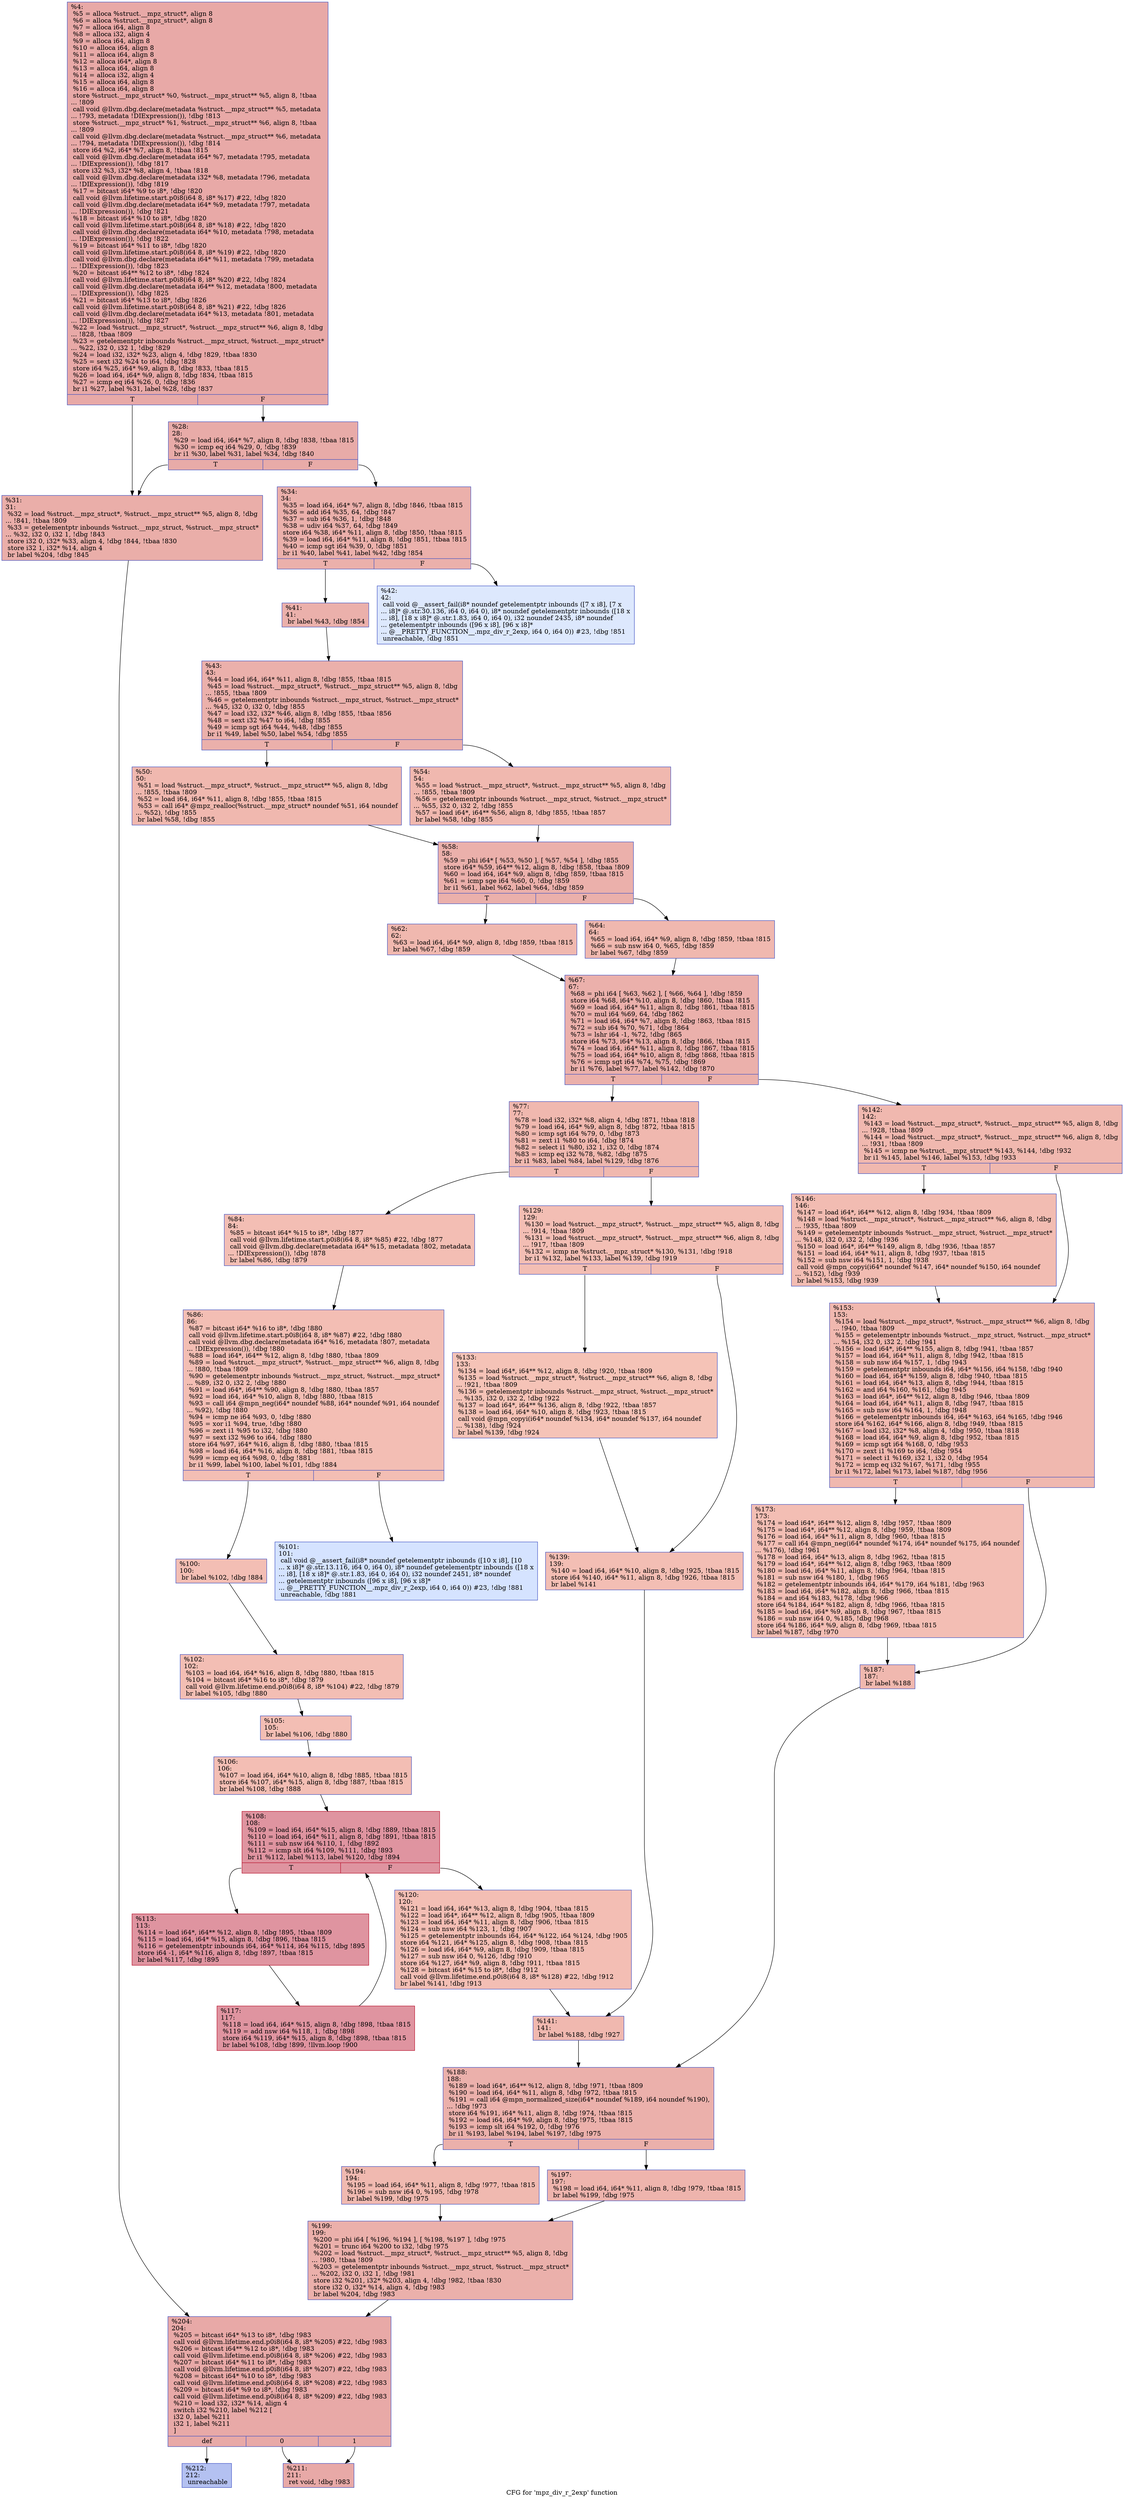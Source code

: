 digraph "CFG for 'mpz_div_r_2exp' function" {
	label="CFG for 'mpz_div_r_2exp' function";

	Node0x275c6d0 [shape=record,color="#3d50c3ff", style=filled, fillcolor="#ca3b3770",label="{%4:\l  %5 = alloca %struct.__mpz_struct*, align 8\l  %6 = alloca %struct.__mpz_struct*, align 8\l  %7 = alloca i64, align 8\l  %8 = alloca i32, align 4\l  %9 = alloca i64, align 8\l  %10 = alloca i64, align 8\l  %11 = alloca i64, align 8\l  %12 = alloca i64*, align 8\l  %13 = alloca i64, align 8\l  %14 = alloca i32, align 4\l  %15 = alloca i64, align 8\l  %16 = alloca i64, align 8\l  store %struct.__mpz_struct* %0, %struct.__mpz_struct** %5, align 8, !tbaa\l... !809\l  call void @llvm.dbg.declare(metadata %struct.__mpz_struct** %5, metadata\l... !793, metadata !DIExpression()), !dbg !813\l  store %struct.__mpz_struct* %1, %struct.__mpz_struct** %6, align 8, !tbaa\l... !809\l  call void @llvm.dbg.declare(metadata %struct.__mpz_struct** %6, metadata\l... !794, metadata !DIExpression()), !dbg !814\l  store i64 %2, i64* %7, align 8, !tbaa !815\l  call void @llvm.dbg.declare(metadata i64* %7, metadata !795, metadata\l... !DIExpression()), !dbg !817\l  store i32 %3, i32* %8, align 4, !tbaa !818\l  call void @llvm.dbg.declare(metadata i32* %8, metadata !796, metadata\l... !DIExpression()), !dbg !819\l  %17 = bitcast i64* %9 to i8*, !dbg !820\l  call void @llvm.lifetime.start.p0i8(i64 8, i8* %17) #22, !dbg !820\l  call void @llvm.dbg.declare(metadata i64* %9, metadata !797, metadata\l... !DIExpression()), !dbg !821\l  %18 = bitcast i64* %10 to i8*, !dbg !820\l  call void @llvm.lifetime.start.p0i8(i64 8, i8* %18) #22, !dbg !820\l  call void @llvm.dbg.declare(metadata i64* %10, metadata !798, metadata\l... !DIExpression()), !dbg !822\l  %19 = bitcast i64* %11 to i8*, !dbg !820\l  call void @llvm.lifetime.start.p0i8(i64 8, i8* %19) #22, !dbg !820\l  call void @llvm.dbg.declare(metadata i64* %11, metadata !799, metadata\l... !DIExpression()), !dbg !823\l  %20 = bitcast i64** %12 to i8*, !dbg !824\l  call void @llvm.lifetime.start.p0i8(i64 8, i8* %20) #22, !dbg !824\l  call void @llvm.dbg.declare(metadata i64** %12, metadata !800, metadata\l... !DIExpression()), !dbg !825\l  %21 = bitcast i64* %13 to i8*, !dbg !826\l  call void @llvm.lifetime.start.p0i8(i64 8, i8* %21) #22, !dbg !826\l  call void @llvm.dbg.declare(metadata i64* %13, metadata !801, metadata\l... !DIExpression()), !dbg !827\l  %22 = load %struct.__mpz_struct*, %struct.__mpz_struct** %6, align 8, !dbg\l... !828, !tbaa !809\l  %23 = getelementptr inbounds %struct.__mpz_struct, %struct.__mpz_struct*\l... %22, i32 0, i32 1, !dbg !829\l  %24 = load i32, i32* %23, align 4, !dbg !829, !tbaa !830\l  %25 = sext i32 %24 to i64, !dbg !828\l  store i64 %25, i64* %9, align 8, !dbg !833, !tbaa !815\l  %26 = load i64, i64* %9, align 8, !dbg !834, !tbaa !815\l  %27 = icmp eq i64 %26, 0, !dbg !836\l  br i1 %27, label %31, label %28, !dbg !837\l|{<s0>T|<s1>F}}"];
	Node0x275c6d0:s0 -> Node0x275c770;
	Node0x275c6d0:s1 -> Node0x275c720;
	Node0x275c720 [shape=record,color="#3d50c3ff", style=filled, fillcolor="#cc403a70",label="{%28:\l28:                                               \l  %29 = load i64, i64* %7, align 8, !dbg !838, !tbaa !815\l  %30 = icmp eq i64 %29, 0, !dbg !839\l  br i1 %30, label %31, label %34, !dbg !840\l|{<s0>T|<s1>F}}"];
	Node0x275c720:s0 -> Node0x275c770;
	Node0x275c720:s1 -> Node0x275c7c0;
	Node0x275c770 [shape=record,color="#3d50c3ff", style=filled, fillcolor="#d0473d70",label="{%31:\l31:                                               \l  %32 = load %struct.__mpz_struct*, %struct.__mpz_struct** %5, align 8, !dbg\l... !841, !tbaa !809\l  %33 = getelementptr inbounds %struct.__mpz_struct, %struct.__mpz_struct*\l... %32, i32 0, i32 1, !dbg !843\l  store i32 0, i32* %33, align 4, !dbg !844, !tbaa !830\l  store i32 1, i32* %14, align 4\l  br label %204, !dbg !845\l}"];
	Node0x275c770 -> Node0x275d2b0;
	Node0x275c7c0 [shape=record,color="#3d50c3ff", style=filled, fillcolor="#d24b4070",label="{%34:\l34:                                               \l  %35 = load i64, i64* %7, align 8, !dbg !846, !tbaa !815\l  %36 = add i64 %35, 64, !dbg !847\l  %37 = sub i64 %36, 1, !dbg !848\l  %38 = udiv i64 %37, 64, !dbg !849\l  store i64 %38, i64* %11, align 8, !dbg !850, !tbaa !815\l  %39 = load i64, i64* %11, align 8, !dbg !851, !tbaa !815\l  %40 = icmp sgt i64 %39, 0, !dbg !851\l  br i1 %40, label %41, label %42, !dbg !854\l|{<s0>T|<s1>F}}"];
	Node0x275c7c0:s0 -> Node0x275c810;
	Node0x275c7c0:s1 -> Node0x275c860;
	Node0x275c810 [shape=record,color="#3d50c3ff", style=filled, fillcolor="#d24b4070",label="{%41:\l41:                                               \l  br label %43, !dbg !854\l}"];
	Node0x275c810 -> Node0x275c8b0;
	Node0x275c860 [shape=record,color="#3d50c3ff", style=filled, fillcolor="#b2ccfb70",label="{%42:\l42:                                               \l  call void @__assert_fail(i8* noundef getelementptr inbounds ([7 x i8], [7 x\l... i8]* @.str.30.136, i64 0, i64 0), i8* noundef getelementptr inbounds ([18 x\l... i8], [18 x i8]* @.str.1.83, i64 0, i64 0), i32 noundef 2435, i8* noundef\l... getelementptr inbounds ([96 x i8], [96 x i8]*\l... @__PRETTY_FUNCTION__.mpz_div_r_2exp, i64 0, i64 0)) #23, !dbg !851\l  unreachable, !dbg !851\l}"];
	Node0x275c8b0 [shape=record,color="#3d50c3ff", style=filled, fillcolor="#d24b4070",label="{%43:\l43:                                               \l  %44 = load i64, i64* %11, align 8, !dbg !855, !tbaa !815\l  %45 = load %struct.__mpz_struct*, %struct.__mpz_struct** %5, align 8, !dbg\l... !855, !tbaa !809\l  %46 = getelementptr inbounds %struct.__mpz_struct, %struct.__mpz_struct*\l... %45, i32 0, i32 0, !dbg !855\l  %47 = load i32, i32* %46, align 8, !dbg !855, !tbaa !856\l  %48 = sext i32 %47 to i64, !dbg !855\l  %49 = icmp sgt i64 %44, %48, !dbg !855\l  br i1 %49, label %50, label %54, !dbg !855\l|{<s0>T|<s1>F}}"];
	Node0x275c8b0:s0 -> Node0x275c900;
	Node0x275c8b0:s1 -> Node0x275c950;
	Node0x275c900 [shape=record,color="#3d50c3ff", style=filled, fillcolor="#dc5d4a70",label="{%50:\l50:                                               \l  %51 = load %struct.__mpz_struct*, %struct.__mpz_struct** %5, align 8, !dbg\l... !855, !tbaa !809\l  %52 = load i64, i64* %11, align 8, !dbg !855, !tbaa !815\l  %53 = call i64* @mpz_realloc(%struct.__mpz_struct* noundef %51, i64 noundef\l... %52), !dbg !855\l  br label %58, !dbg !855\l}"];
	Node0x275c900 -> Node0x275c9a0;
	Node0x275c950 [shape=record,color="#3d50c3ff", style=filled, fillcolor="#dc5d4a70",label="{%54:\l54:                                               \l  %55 = load %struct.__mpz_struct*, %struct.__mpz_struct** %5, align 8, !dbg\l... !855, !tbaa !809\l  %56 = getelementptr inbounds %struct.__mpz_struct, %struct.__mpz_struct*\l... %55, i32 0, i32 2, !dbg !855\l  %57 = load i64*, i64** %56, align 8, !dbg !855, !tbaa !857\l  br label %58, !dbg !855\l}"];
	Node0x275c950 -> Node0x275c9a0;
	Node0x275c9a0 [shape=record,color="#3d50c3ff", style=filled, fillcolor="#d24b4070",label="{%58:\l58:                                               \l  %59 = phi i64* [ %53, %50 ], [ %57, %54 ], !dbg !855\l  store i64* %59, i64** %12, align 8, !dbg !858, !tbaa !809\l  %60 = load i64, i64* %9, align 8, !dbg !859, !tbaa !815\l  %61 = icmp sge i64 %60, 0, !dbg !859\l  br i1 %61, label %62, label %64, !dbg !859\l|{<s0>T|<s1>F}}"];
	Node0x275c9a0:s0 -> Node0x275c9f0;
	Node0x275c9a0:s1 -> Node0x275ca40;
	Node0x275c9f0 [shape=record,color="#3d50c3ff", style=filled, fillcolor="#dc5d4a70",label="{%62:\l62:                                               \l  %63 = load i64, i64* %9, align 8, !dbg !859, !tbaa !815\l  br label %67, !dbg !859\l}"];
	Node0x275c9f0 -> Node0x275ca90;
	Node0x275ca40 [shape=record,color="#3d50c3ff", style=filled, fillcolor="#dc5d4a70",label="{%64:\l64:                                               \l  %65 = load i64, i64* %9, align 8, !dbg !859, !tbaa !815\l  %66 = sub nsw i64 0, %65, !dbg !859\l  br label %67, !dbg !859\l}"];
	Node0x275ca40 -> Node0x275ca90;
	Node0x275ca90 [shape=record,color="#3d50c3ff", style=filled, fillcolor="#d24b4070",label="{%67:\l67:                                               \l  %68 = phi i64 [ %63, %62 ], [ %66, %64 ], !dbg !859\l  store i64 %68, i64* %10, align 8, !dbg !860, !tbaa !815\l  %69 = load i64, i64* %11, align 8, !dbg !861, !tbaa !815\l  %70 = mul i64 %69, 64, !dbg !862\l  %71 = load i64, i64* %7, align 8, !dbg !863, !tbaa !815\l  %72 = sub i64 %70, %71, !dbg !864\l  %73 = lshr i64 -1, %72, !dbg !865\l  store i64 %73, i64* %13, align 8, !dbg !866, !tbaa !815\l  %74 = load i64, i64* %11, align 8, !dbg !867, !tbaa !815\l  %75 = load i64, i64* %10, align 8, !dbg !868, !tbaa !815\l  %76 = icmp sgt i64 %74, %75, !dbg !869\l  br i1 %76, label %77, label %142, !dbg !870\l|{<s0>T|<s1>F}}"];
	Node0x275ca90:s0 -> Node0x275cae0;
	Node0x275ca90:s1 -> Node0x275cfe0;
	Node0x275cae0 [shape=record,color="#3d50c3ff", style=filled, fillcolor="#dc5d4a70",label="{%77:\l77:                                               \l  %78 = load i32, i32* %8, align 4, !dbg !871, !tbaa !818\l  %79 = load i64, i64* %9, align 8, !dbg !872, !tbaa !815\l  %80 = icmp sgt i64 %79, 0, !dbg !873\l  %81 = zext i1 %80 to i64, !dbg !874\l  %82 = select i1 %80, i32 1, i32 0, !dbg !874\l  %83 = icmp eq i32 %78, %82, !dbg !875\l  br i1 %83, label %84, label %129, !dbg !876\l|{<s0>T|<s1>F}}"];
	Node0x275cae0:s0 -> Node0x275cb30;
	Node0x275cae0:s1 -> Node0x275cea0;
	Node0x275cb30 [shape=record,color="#3d50c3ff", style=filled, fillcolor="#e36c5570",label="{%84:\l84:                                               \l  %85 = bitcast i64* %15 to i8*, !dbg !877\l  call void @llvm.lifetime.start.p0i8(i64 8, i8* %85) #22, !dbg !877\l  call void @llvm.dbg.declare(metadata i64* %15, metadata !802, metadata\l... !DIExpression()), !dbg !878\l  br label %86, !dbg !879\l}"];
	Node0x275cb30 -> Node0x275cb80;
	Node0x275cb80 [shape=record,color="#3d50c3ff", style=filled, fillcolor="#e36c5570",label="{%86:\l86:                                               \l  %87 = bitcast i64* %16 to i8*, !dbg !880\l  call void @llvm.lifetime.start.p0i8(i64 8, i8* %87) #22, !dbg !880\l  call void @llvm.dbg.declare(metadata i64* %16, metadata !807, metadata\l... !DIExpression()), !dbg !880\l  %88 = load i64*, i64** %12, align 8, !dbg !880, !tbaa !809\l  %89 = load %struct.__mpz_struct*, %struct.__mpz_struct** %6, align 8, !dbg\l... !880, !tbaa !809\l  %90 = getelementptr inbounds %struct.__mpz_struct, %struct.__mpz_struct*\l... %89, i32 0, i32 2, !dbg !880\l  %91 = load i64*, i64** %90, align 8, !dbg !880, !tbaa !857\l  %92 = load i64, i64* %10, align 8, !dbg !880, !tbaa !815\l  %93 = call i64 @mpn_neg(i64* noundef %88, i64* noundef %91, i64 noundef\l... %92), !dbg !880\l  %94 = icmp ne i64 %93, 0, !dbg !880\l  %95 = xor i1 %94, true, !dbg !880\l  %96 = zext i1 %95 to i32, !dbg !880\l  %97 = sext i32 %96 to i64, !dbg !880\l  store i64 %97, i64* %16, align 8, !dbg !880, !tbaa !815\l  %98 = load i64, i64* %16, align 8, !dbg !881, !tbaa !815\l  %99 = icmp eq i64 %98, 0, !dbg !881\l  br i1 %99, label %100, label %101, !dbg !884\l|{<s0>T|<s1>F}}"];
	Node0x275cb80:s0 -> Node0x275cbd0;
	Node0x275cb80:s1 -> Node0x275cc20;
	Node0x275cbd0 [shape=record,color="#3d50c3ff", style=filled, fillcolor="#e36c5570",label="{%100:\l100:                                              \l  br label %102, !dbg !884\l}"];
	Node0x275cbd0 -> Node0x275cc70;
	Node0x275cc20 [shape=record,color="#3d50c3ff", style=filled, fillcolor="#a1c0ff70",label="{%101:\l101:                                              \l  call void @__assert_fail(i8* noundef getelementptr inbounds ([10 x i8], [10\l... x i8]* @.str.13.116, i64 0, i64 0), i8* noundef getelementptr inbounds ([18 x\l... i8], [18 x i8]* @.str.1.83, i64 0, i64 0), i32 noundef 2451, i8* noundef\l... getelementptr inbounds ([96 x i8], [96 x i8]*\l... @__PRETTY_FUNCTION__.mpz_div_r_2exp, i64 0, i64 0)) #23, !dbg !881\l  unreachable, !dbg !881\l}"];
	Node0x275cc70 [shape=record,color="#3d50c3ff", style=filled, fillcolor="#e36c5570",label="{%102:\l102:                                              \l  %103 = load i64, i64* %16, align 8, !dbg !880, !tbaa !815\l  %104 = bitcast i64* %16 to i8*, !dbg !879\l  call void @llvm.lifetime.end.p0i8(i64 8, i8* %104) #22, !dbg !879\l  br label %105, !dbg !880\l}"];
	Node0x275cc70 -> Node0x275ccc0;
	Node0x275ccc0 [shape=record,color="#3d50c3ff", style=filled, fillcolor="#e36c5570",label="{%105:\l105:                                              \l  br label %106, !dbg !880\l}"];
	Node0x275ccc0 -> Node0x275cd10;
	Node0x275cd10 [shape=record,color="#3d50c3ff", style=filled, fillcolor="#e36c5570",label="{%106:\l106:                                              \l  %107 = load i64, i64* %10, align 8, !dbg !885, !tbaa !815\l  store i64 %107, i64* %15, align 8, !dbg !887, !tbaa !815\l  br label %108, !dbg !888\l}"];
	Node0x275cd10 -> Node0x275cd60;
	Node0x275cd60 [shape=record,color="#b70d28ff", style=filled, fillcolor="#b70d2870",label="{%108:\l108:                                              \l  %109 = load i64, i64* %15, align 8, !dbg !889, !tbaa !815\l  %110 = load i64, i64* %11, align 8, !dbg !891, !tbaa !815\l  %111 = sub nsw i64 %110, 1, !dbg !892\l  %112 = icmp slt i64 %109, %111, !dbg !893\l  br i1 %112, label %113, label %120, !dbg !894\l|{<s0>T|<s1>F}}"];
	Node0x275cd60:s0 -> Node0x275cdb0;
	Node0x275cd60:s1 -> Node0x275ce50;
	Node0x275cdb0 [shape=record,color="#b70d28ff", style=filled, fillcolor="#b70d2870",label="{%113:\l113:                                              \l  %114 = load i64*, i64** %12, align 8, !dbg !895, !tbaa !809\l  %115 = load i64, i64* %15, align 8, !dbg !896, !tbaa !815\l  %116 = getelementptr inbounds i64, i64* %114, i64 %115, !dbg !895\l  store i64 -1, i64* %116, align 8, !dbg !897, !tbaa !815\l  br label %117, !dbg !895\l}"];
	Node0x275cdb0 -> Node0x275ce00;
	Node0x275ce00 [shape=record,color="#b70d28ff", style=filled, fillcolor="#b70d2870",label="{%117:\l117:                                              \l  %118 = load i64, i64* %15, align 8, !dbg !898, !tbaa !815\l  %119 = add nsw i64 %118, 1, !dbg !898\l  store i64 %119, i64* %15, align 8, !dbg !898, !tbaa !815\l  br label %108, !dbg !899, !llvm.loop !900\l}"];
	Node0x275ce00 -> Node0x275cd60;
	Node0x275ce50 [shape=record,color="#3d50c3ff", style=filled, fillcolor="#e36c5570",label="{%120:\l120:                                              \l  %121 = load i64, i64* %13, align 8, !dbg !904, !tbaa !815\l  %122 = load i64*, i64** %12, align 8, !dbg !905, !tbaa !809\l  %123 = load i64, i64* %11, align 8, !dbg !906, !tbaa !815\l  %124 = sub nsw i64 %123, 1, !dbg !907\l  %125 = getelementptr inbounds i64, i64* %122, i64 %124, !dbg !905\l  store i64 %121, i64* %125, align 8, !dbg !908, !tbaa !815\l  %126 = load i64, i64* %9, align 8, !dbg !909, !tbaa !815\l  %127 = sub nsw i64 0, %126, !dbg !910\l  store i64 %127, i64* %9, align 8, !dbg !911, !tbaa !815\l  %128 = bitcast i64* %15 to i8*, !dbg !912\l  call void @llvm.lifetime.end.p0i8(i64 8, i8* %128) #22, !dbg !912\l  br label %141, !dbg !913\l}"];
	Node0x275ce50 -> Node0x275cf90;
	Node0x275cea0 [shape=record,color="#3d50c3ff", style=filled, fillcolor="#e36c5570",label="{%129:\l129:                                              \l  %130 = load %struct.__mpz_struct*, %struct.__mpz_struct** %5, align 8, !dbg\l... !914, !tbaa !809\l  %131 = load %struct.__mpz_struct*, %struct.__mpz_struct** %6, align 8, !dbg\l... !917, !tbaa !809\l  %132 = icmp ne %struct.__mpz_struct* %130, %131, !dbg !918\l  br i1 %132, label %133, label %139, !dbg !919\l|{<s0>T|<s1>F}}"];
	Node0x275cea0:s0 -> Node0x275cef0;
	Node0x275cea0:s1 -> Node0x275cf40;
	Node0x275cef0 [shape=record,color="#3d50c3ff", style=filled, fillcolor="#e8765c70",label="{%133:\l133:                                              \l  %134 = load i64*, i64** %12, align 8, !dbg !920, !tbaa !809\l  %135 = load %struct.__mpz_struct*, %struct.__mpz_struct** %6, align 8, !dbg\l... !921, !tbaa !809\l  %136 = getelementptr inbounds %struct.__mpz_struct, %struct.__mpz_struct*\l... %135, i32 0, i32 2, !dbg !922\l  %137 = load i64*, i64** %136, align 8, !dbg !922, !tbaa !857\l  %138 = load i64, i64* %10, align 8, !dbg !923, !tbaa !815\l  call void @mpn_copyi(i64* noundef %134, i64* noundef %137, i64 noundef\l... %138), !dbg !924\l  br label %139, !dbg !924\l}"];
	Node0x275cef0 -> Node0x275cf40;
	Node0x275cf40 [shape=record,color="#3d50c3ff", style=filled, fillcolor="#e36c5570",label="{%139:\l139:                                              \l  %140 = load i64, i64* %10, align 8, !dbg !925, !tbaa !815\l  store i64 %140, i64* %11, align 8, !dbg !926, !tbaa !815\l  br label %141\l}"];
	Node0x275cf40 -> Node0x275cf90;
	Node0x275cf90 [shape=record,color="#3d50c3ff", style=filled, fillcolor="#dc5d4a70",label="{%141:\l141:                                              \l  br label %188, !dbg !927\l}"];
	Node0x275cf90 -> Node0x275d170;
	Node0x275cfe0 [shape=record,color="#3d50c3ff", style=filled, fillcolor="#dc5d4a70",label="{%142:\l142:                                              \l  %143 = load %struct.__mpz_struct*, %struct.__mpz_struct** %5, align 8, !dbg\l... !928, !tbaa !809\l  %144 = load %struct.__mpz_struct*, %struct.__mpz_struct** %6, align 8, !dbg\l... !931, !tbaa !809\l  %145 = icmp ne %struct.__mpz_struct* %143, %144, !dbg !932\l  br i1 %145, label %146, label %153, !dbg !933\l|{<s0>T|<s1>F}}"];
	Node0x275cfe0:s0 -> Node0x275d030;
	Node0x275cfe0:s1 -> Node0x275d080;
	Node0x275d030 [shape=record,color="#3d50c3ff", style=filled, fillcolor="#e1675170",label="{%146:\l146:                                              \l  %147 = load i64*, i64** %12, align 8, !dbg !934, !tbaa !809\l  %148 = load %struct.__mpz_struct*, %struct.__mpz_struct** %6, align 8, !dbg\l... !935, !tbaa !809\l  %149 = getelementptr inbounds %struct.__mpz_struct, %struct.__mpz_struct*\l... %148, i32 0, i32 2, !dbg !936\l  %150 = load i64*, i64** %149, align 8, !dbg !936, !tbaa !857\l  %151 = load i64, i64* %11, align 8, !dbg !937, !tbaa !815\l  %152 = sub nsw i64 %151, 1, !dbg !938\l  call void @mpn_copyi(i64* noundef %147, i64* noundef %150, i64 noundef\l... %152), !dbg !939\l  br label %153, !dbg !939\l}"];
	Node0x275d030 -> Node0x275d080;
	Node0x275d080 [shape=record,color="#3d50c3ff", style=filled, fillcolor="#dc5d4a70",label="{%153:\l153:                                              \l  %154 = load %struct.__mpz_struct*, %struct.__mpz_struct** %6, align 8, !dbg\l... !940, !tbaa !809\l  %155 = getelementptr inbounds %struct.__mpz_struct, %struct.__mpz_struct*\l... %154, i32 0, i32 2, !dbg !941\l  %156 = load i64*, i64** %155, align 8, !dbg !941, !tbaa !857\l  %157 = load i64, i64* %11, align 8, !dbg !942, !tbaa !815\l  %158 = sub nsw i64 %157, 1, !dbg !943\l  %159 = getelementptr inbounds i64, i64* %156, i64 %158, !dbg !940\l  %160 = load i64, i64* %159, align 8, !dbg !940, !tbaa !815\l  %161 = load i64, i64* %13, align 8, !dbg !944, !tbaa !815\l  %162 = and i64 %160, %161, !dbg !945\l  %163 = load i64*, i64** %12, align 8, !dbg !946, !tbaa !809\l  %164 = load i64, i64* %11, align 8, !dbg !947, !tbaa !815\l  %165 = sub nsw i64 %164, 1, !dbg !948\l  %166 = getelementptr inbounds i64, i64* %163, i64 %165, !dbg !946\l  store i64 %162, i64* %166, align 8, !dbg !949, !tbaa !815\l  %167 = load i32, i32* %8, align 4, !dbg !950, !tbaa !818\l  %168 = load i64, i64* %9, align 8, !dbg !952, !tbaa !815\l  %169 = icmp sgt i64 %168, 0, !dbg !953\l  %170 = zext i1 %169 to i64, !dbg !954\l  %171 = select i1 %169, i32 1, i32 0, !dbg !954\l  %172 = icmp eq i32 %167, %171, !dbg !955\l  br i1 %172, label %173, label %187, !dbg !956\l|{<s0>T|<s1>F}}"];
	Node0x275d080:s0 -> Node0x275d0d0;
	Node0x275d080:s1 -> Node0x275d120;
	Node0x275d0d0 [shape=record,color="#3d50c3ff", style=filled, fillcolor="#e36c5570",label="{%173:\l173:                                              \l  %174 = load i64*, i64** %12, align 8, !dbg !957, !tbaa !809\l  %175 = load i64*, i64** %12, align 8, !dbg !959, !tbaa !809\l  %176 = load i64, i64* %11, align 8, !dbg !960, !tbaa !815\l  %177 = call i64 @mpn_neg(i64* noundef %174, i64* noundef %175, i64 noundef\l... %176), !dbg !961\l  %178 = load i64, i64* %13, align 8, !dbg !962, !tbaa !815\l  %179 = load i64*, i64** %12, align 8, !dbg !963, !tbaa !809\l  %180 = load i64, i64* %11, align 8, !dbg !964, !tbaa !815\l  %181 = sub nsw i64 %180, 1, !dbg !965\l  %182 = getelementptr inbounds i64, i64* %179, i64 %181, !dbg !963\l  %183 = load i64, i64* %182, align 8, !dbg !966, !tbaa !815\l  %184 = and i64 %183, %178, !dbg !966\l  store i64 %184, i64* %182, align 8, !dbg !966, !tbaa !815\l  %185 = load i64, i64* %9, align 8, !dbg !967, !tbaa !815\l  %186 = sub nsw i64 0, %185, !dbg !968\l  store i64 %186, i64* %9, align 8, !dbg !969, !tbaa !815\l  br label %187, !dbg !970\l}"];
	Node0x275d0d0 -> Node0x275d120;
	Node0x275d120 [shape=record,color="#3d50c3ff", style=filled, fillcolor="#dc5d4a70",label="{%187:\l187:                                              \l  br label %188\l}"];
	Node0x275d120 -> Node0x275d170;
	Node0x275d170 [shape=record,color="#3d50c3ff", style=filled, fillcolor="#d24b4070",label="{%188:\l188:                                              \l  %189 = load i64*, i64** %12, align 8, !dbg !971, !tbaa !809\l  %190 = load i64, i64* %11, align 8, !dbg !972, !tbaa !815\l  %191 = call i64 @mpn_normalized_size(i64* noundef %189, i64 noundef %190),\l... !dbg !973\l  store i64 %191, i64* %11, align 8, !dbg !974, !tbaa !815\l  %192 = load i64, i64* %9, align 8, !dbg !975, !tbaa !815\l  %193 = icmp slt i64 %192, 0, !dbg !976\l  br i1 %193, label %194, label %197, !dbg !975\l|{<s0>T|<s1>F}}"];
	Node0x275d170:s0 -> Node0x275d1c0;
	Node0x275d170:s1 -> Node0x275d210;
	Node0x275d1c0 [shape=record,color="#3d50c3ff", style=filled, fillcolor="#de614d70",label="{%194:\l194:                                              \l  %195 = load i64, i64* %11, align 8, !dbg !977, !tbaa !815\l  %196 = sub nsw i64 0, %195, !dbg !978\l  br label %199, !dbg !975\l}"];
	Node0x275d1c0 -> Node0x275d260;
	Node0x275d210 [shape=record,color="#3d50c3ff", style=filled, fillcolor="#d8564670",label="{%197:\l197:                                              \l  %198 = load i64, i64* %11, align 8, !dbg !979, !tbaa !815\l  br label %199, !dbg !975\l}"];
	Node0x275d210 -> Node0x275d260;
	Node0x275d260 [shape=record,color="#3d50c3ff", style=filled, fillcolor="#d24b4070",label="{%199:\l199:                                              \l  %200 = phi i64 [ %196, %194 ], [ %198, %197 ], !dbg !975\l  %201 = trunc i64 %200 to i32, !dbg !975\l  %202 = load %struct.__mpz_struct*, %struct.__mpz_struct** %5, align 8, !dbg\l... !980, !tbaa !809\l  %203 = getelementptr inbounds %struct.__mpz_struct, %struct.__mpz_struct*\l... %202, i32 0, i32 1, !dbg !981\l  store i32 %201, i32* %203, align 4, !dbg !982, !tbaa !830\l  store i32 0, i32* %14, align 4, !dbg !983\l  br label %204, !dbg !983\l}"];
	Node0x275d260 -> Node0x275d2b0;
	Node0x275d2b0 [shape=record,color="#3d50c3ff", style=filled, fillcolor="#ca3b3770",label="{%204:\l204:                                              \l  %205 = bitcast i64* %13 to i8*, !dbg !983\l  call void @llvm.lifetime.end.p0i8(i64 8, i8* %205) #22, !dbg !983\l  %206 = bitcast i64** %12 to i8*, !dbg !983\l  call void @llvm.lifetime.end.p0i8(i64 8, i8* %206) #22, !dbg !983\l  %207 = bitcast i64* %11 to i8*, !dbg !983\l  call void @llvm.lifetime.end.p0i8(i64 8, i8* %207) #22, !dbg !983\l  %208 = bitcast i64* %10 to i8*, !dbg !983\l  call void @llvm.lifetime.end.p0i8(i64 8, i8* %208) #22, !dbg !983\l  %209 = bitcast i64* %9 to i8*, !dbg !983\l  call void @llvm.lifetime.end.p0i8(i64 8, i8* %209) #22, !dbg !983\l  %210 = load i32, i32* %14, align 4\l  switch i32 %210, label %212 [\l    i32 0, label %211\l    i32 1, label %211\l  ]\l|{<s0>def|<s1>0|<s2>1}}"];
	Node0x275d2b0:s0 -> Node0x275d350;
	Node0x275d2b0:s1 -> Node0x275d300;
	Node0x275d2b0:s2 -> Node0x275d300;
	Node0x275d300 [shape=record,color="#3d50c3ff", style=filled, fillcolor="#ca3b3770",label="{%211:\l211:                                              \l  ret void, !dbg !983\l}"];
	Node0x275d350 [shape=record,color="#3d50c3ff", style=filled, fillcolor="#5572df70",label="{%212:\l212:                                              \l  unreachable\l}"];
}
